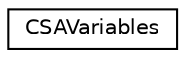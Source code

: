 digraph "Graphical Class Hierarchy"
{
 // LATEX_PDF_SIZE
  edge [fontname="Helvetica",fontsize="10",labelfontname="Helvetica",labelfontsize="10"];
  node [fontname="Helvetica",fontsize="10",shape=record];
  rankdir="LR";
  Node0 [label="CSAVariables",height=0.2,width=0.4,color="black", fillcolor="white", style="filled",URL="$structCSAVariables.html",tooltip="Structure with SA common auxiliary functions and constants."];
}
